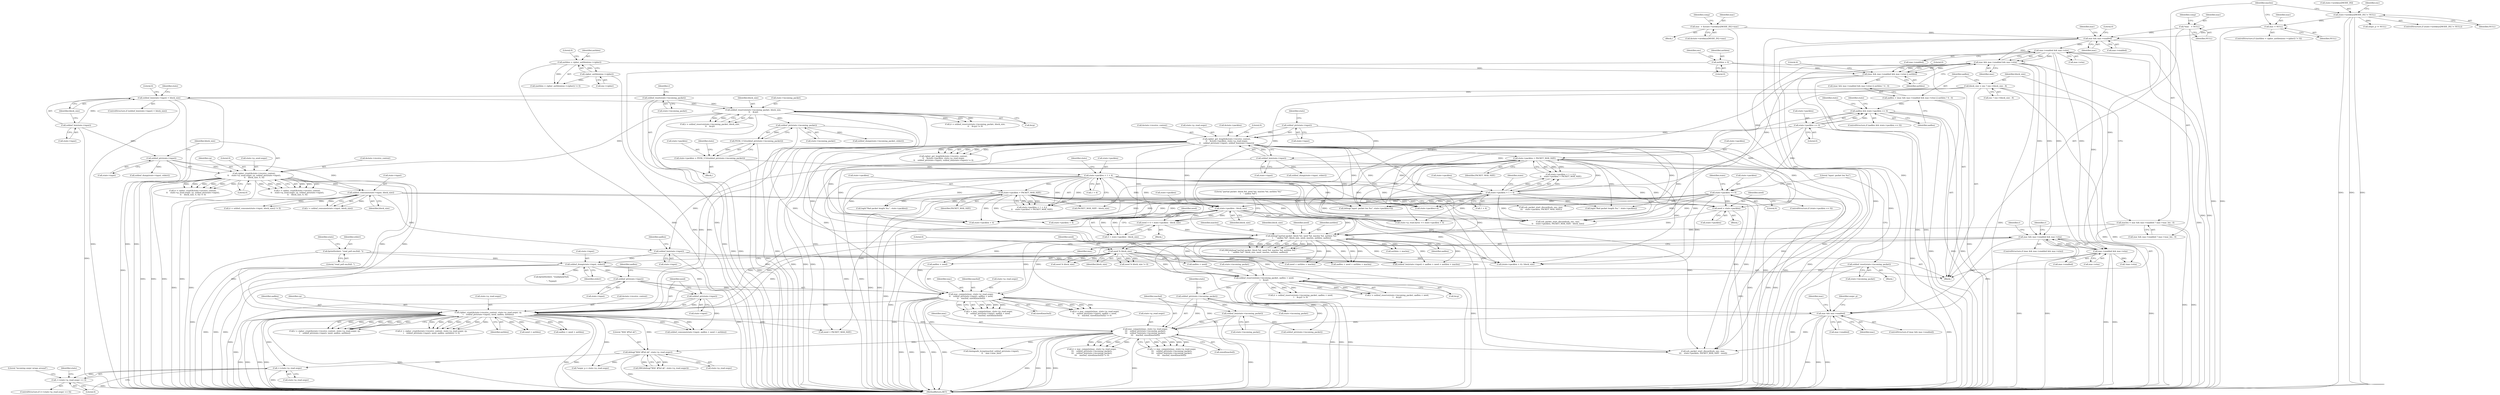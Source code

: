 digraph "0_mindrot_2fecfd486bdba9f51b3a789277bb0733ca36e1c0@API" {
"1000719" [label="(Call,++state->p_read.seqnr)"];
"1000581" [label="(Call,cipher_crypt(&state->receive_context, state->p_read.seqnr, cp,\n\t    sshbuf_ptr(state->input), need, aadlen, authlen))"];
"1000360" [label="(Call,cipher_crypt(&state->receive_context,\n\t\t    state->p_send.seqnr, cp, sshbuf_ptr(state->input),\n\t\t    block_size, 0, 0))"];
"1000371" [label="(Call,sshbuf_ptr(state->input))"];
"1000332" [label="(Call,sshbuf_len(state->input))"];
"1000347" [label="(Call,sshbuf_reserve(state->incoming_packet, block_size,\n\t\t    &cp))"];
"1000339" [label="(Call,sshbuf_reset(state->incoming_packet))"];
"1000331" [label="(Call,sshbuf_len(state->input) < block_size)"];
"1000221" [label="(Call,block_size = enc ? enc->block_size : 8)"];
"1000256" [label="(Call,cipher_get_length(&state->receive_context,\n\t\t    &state->packlen, state->p_read.seqnr,\n\t\t    sshbuf_ptr(state->input), sshbuf_len(state->input)))"];
"1000248" [label="(Call,state->packlen == 0)"];
"1000270" [label="(Call,sshbuf_ptr(state->input))"];
"1000274" [label="(Call,sshbuf_len(state->input))"];
"1000543" [label="(Call,mac_compute(mac, state->p_read.seqnr,\n\t\t    sshbuf_ptr(state->input), aadlen + need,\n\t\t    macbuf, sizeof(macbuf)))"];
"1000529" [label="(Call,mac && mac->enabled && mac->etm)"];
"1000233" [label="(Call,mac && mac->enabled && mac->etm)"];
"1000212" [label="(Call,mac && mac->enabled)"];
"1000177" [label="(Call,mac  = &state->newkeys[MODE_IN]->mac)"];
"1000140" [label="(Call,*mac   = NULL)"];
"1000206" [label="(Call,mac = NULL)"];
"1000159" [label="(Call,state->newkeys[MODE_IN] != NULL)"];
"1000235" [label="(Call,mac->enabled && mac->etm)"];
"1000531" [label="(Call,mac->enabled && mac->etm)"];
"1000550" [label="(Call,sshbuf_ptr(state->input))"];
"1000523" [label="(Call,sshbuf_dump(state->input, stderr))"];
"1000507" [label="(Call,sshbuf_len(state->input))"];
"1000438" [label="(Call,sshbuf_consume(state->input, block_size))"];
"1000520" [label="(Call,fprintf(stderr, \"read_poll enc/full: \"))"];
"1000473" [label="(Call,debug(\"partial packet: block %d, need %d, maclen %d, authlen %d,\"\n\t    \" aadlen %d\", block_size, need, maclen, authlen, aadlen))"];
"1000467" [label="(Call,state->packlen - block_size)"];
"1000290" [label="(Call,state->packlen > PACKET_MAX_SIZE)"];
"1000283" [label="(Call,state->packlen < 1 + 4)"];
"1000391" [label="(Call,state->packlen < 1 + 4)"];
"1000380" [label="(Call,state->packlen = PEEK_U32(sshbuf_ptr(state->incoming_packet)))"];
"1000384" [label="(Call,PEEK_U32(sshbuf_ptr(state->incoming_packet)))"];
"1000385" [label="(Call,sshbuf_ptr(state->incoming_packet))"];
"1000324" [label="(Call,state->packlen == 0)"];
"1000398" [label="(Call,state->packlen > PACKET_MAX_SIZE)"];
"1000456" [label="(Call,need = state->packlen)"];
"1000463" [label="(Call,need = 4 + state->packlen - block_size)"];
"1000209" [label="(Call,maclen = mac && mac->enabled ? mac->mac_len : 0)"];
"1000232" [label="(Call,(mac && mac->enabled && mac->etm) || authlen)"];
"1000199" [label="(Call,authlen = cipher_authlen(enc->cipher))"];
"1000201" [label="(Call,cipher_authlen(enc->cipher))"];
"1000131" [label="(Call,authlen = 0)"];
"1000246" [label="(Call,aadlen && state->packlen == 0)"];
"1000229" [label="(Call,aadlen = (mac && mac->enabled && mac->etm) || authlen ? 4 : 0)"];
"1000482" [label="(Call,need % block_size)"];
"1000592" [label="(Call,sshbuf_ptr(state->input))"];
"1000685" [label="(Call,debug(\"MAC #%d ok\", state->p_read.seqnr))"];
"1000632" [label="(Call,mac_compute(mac, state->p_read.seqnr,\n\t\t\t    sshbuf_ptr(state->incoming_packet),\n\t\t\t    sshbuf_len(state->incoming_packet),\n\t\t\t    macbuf, sizeof(macbuf)))"];
"1000617" [label="(Call,mac && mac->enabled)"];
"1000639" [label="(Call,sshbuf_ptr(state->incoming_packet))"];
"1000566" [label="(Call,sshbuf_reserve(state->incoming_packet, aadlen + need,\n\t    &cp))"];
"1000318" [label="(Call,sshbuf_reset(state->incoming_packet))"];
"1000643" [label="(Call,sshbuf_len(state->incoming_packet))"];
"1000718" [label="(Call,++state->p_read.seqnr == 0)"];
"1000668" [label="(Call,need > PACKET_MAX_SIZE)"];
"1000246" [label="(Call,aadlen && state->packlen == 0)"];
"1000624" [label="(Call,!mac->etm)"];
"1000465" [label="(Call,4 + state->packlen - block_size)"];
"1000249" [label="(Call,state->packlen)"];
"1000296" [label="(Call,sshbuf_dump(state->input, stderr))"];
"1000381" [label="(Call,state->packlen)"];
"1000334" [label="(Identifier,state)"];
"1000706" [label="(Call,seqnr_p != NULL)"];
"1000244" [label="(Literal,0)"];
"1000484" [label="(Identifier,block_size)"];
"1000142" [label="(Identifier,NULL)"];
"1000566" [label="(Call,sshbuf_reserve(state->incoming_packet, aadlen + need,\n\t    &cp))"];
"1000282" [label="(Call,state->packlen < 1 + 4 ||\n\t\t    state->packlen > PACKET_MAX_SIZE)"];
"1000468" [label="(Call,state->packlen)"];
"1000140" [label="(Call,*mac   = NULL)"];
"1000481" [label="(Call,need % block_size != 0)"];
"1000640" [label="(Call,state->incoming_packet)"];
"1000330" [label="(ControlStructure,if (sshbuf_len(state->input) < block_size))"];
"1000687" [label="(Call,state->p_read.seqnr)"];
"1000235" [label="(Call,mac->enabled && mac->etm)"];
"1000570" [label="(Call,aadlen + need)"];
"1000462" [label="(Block,)"];
"1000386" [label="(Call,state->incoming_packet)"];
"1000472" [label="(Call,DBG(debug(\"partial packet: block %d, need %d, maclen %d, authlen %d,\"\n\t    \" aadlen %d\", block_size, need, maclen, authlen, aadlen)))"];
"1000456" [label="(Call,need = state->packlen)"];
"1000447" [label="(Literal,\"input: packet len %u\")"];
"1000177" [label="(Call,mac  = &state->newkeys[MODE_IN]->mac)"];
"1000591" [label="(Identifier,cp)"];
"1000478" [label="(Identifier,authlen)"];
"1000759" [label="(Call,state->p_read.bytes += state->packlen + 4)"];
"1000541" [label="(Call,r = mac_compute(mac, state->p_read.seqnr,\n\t\t    sshbuf_ptr(state->input), aadlen + need,\n\t\t    macbuf, sizeof(macbuf)))"];
"1000257" [label="(Call,&state->receive_context)"];
"1000351" [label="(Identifier,block_size)"];
"1000239" [label="(Call,mac->etm)"];
"1000370" [label="(Identifier,cp)"];
"1000471" [label="(Identifier,block_size)"];
"1000331" [label="(Call,sshbuf_len(state->input) < block_size)"];
"1000439" [label="(Call,state->input)"];
"1000458" [label="(Call,state->packlen)"];
"1000513" [label="(Call,need + authlen + maclen)"];
"1000198" [label="(Call,(authlen = cipher_authlen(enc->cipher)) != 0)"];
"1000340" [label="(Call,state->incoming_packet)"];
"1000145" [label="(Identifier,comp)"];
"1000276" [label="(Identifier,state)"];
"1000720" [label="(Call,state->p_read.seqnr)"];
"1000644" [label="(Call,state->incoming_packet)"];
"1000567" [label="(Call,state->incoming_packet)"];
"1000345" [label="(Call,r = sshbuf_reserve(state->incoming_packet, block_size,\n\t\t    &cp))"];
"1000605" [label="(Call,sshbuf_consume(state->input, aadlen + need + authlen))"];
"1000212" [label="(Call,mac && mac->enabled)"];
"1000318" [label="(Call,sshbuf_reset(state->incoming_packet))"];
"1000586" [label="(Call,state->p_read.seqnr)"];
"1000236" [label="(Call,mac->enabled)"];
"1000719" [label="(Call,++state->p_read.seqnr)"];
"1000544" [label="(Identifier,mac)"];
"1000392" [label="(Call,state->packlen)"];
"1000114" [label="(Block,)"];
"1000393" [label="(Identifier,state)"];
"1000328" [label="(Literal,0)"];
"1000551" [label="(Call,state->input)"];
"1000543" [label="(Call,mac_compute(mac, state->p_read.seqnr,\n\t\t    sshbuf_ptr(state->input), aadlen + need,\n\t\t    macbuf, sizeof(macbuf)))"];
"1000166" [label="(Block,)"];
"1000684" [label="(Call,DBG(debug(\"MAC #%d ok\", state->p_read.seqnr)))"];
"1000455" [label="(Block,)"];
"1000477" [label="(Identifier,maclen)"];
"1000213" [label="(Identifier,mac)"];
"1000385" [label="(Call,sshbuf_ptr(state->incoming_packet))"];
"1000515" [label="(Call,authlen + maclen)"];
"1000502" [label="(Call,PACKET_MAX_SIZE - block_size)"];
"1000579" [label="(Call,r = cipher_crypt(&state->receive_context, state->p_read.seqnr, cp,\n\t    sshbuf_ptr(state->input), need, aadlen, authlen))"];
"1000210" [label="(Identifier,maclen)"];
"1000581" [label="(Call,cipher_crypt(&state->receive_context, state->p_read.seqnr, cp,\n\t    sshbuf_ptr(state->input), need, aadlen, authlen))"];
"1000400" [label="(Identifier,state)"];
"1000578" [label="(Call,(r = cipher_crypt(&state->receive_context, state->p_read.seqnr, cp,\n\t    sshbuf_ptr(state->input), need, aadlen, authlen)) != 0)"];
"1000391" [label="(Call,state->packlen < 1 + 4)"];
"1000344" [label="(Call,(r = sshbuf_reserve(state->incoming_packet, block_size,\n\t\t    &cp)) != 0)"];
"1000259" [label="(Identifier,state)"];
"1000141" [label="(Identifier,mac)"];
"1000555" [label="(Identifier,aadlen)"];
"1000626" [label="(Identifier,mac)"];
"1000242" [label="(Identifier,authlen)"];
"1000265" [label="(Call,state->p_read.seqnr)"];
"1000375" [label="(Identifier,block_size)"];
"1000261" [label="(Call,&state->packlen)"];
"1000325" [label="(Call,state->packlen)"];
"1000346" [label="(Identifier,r)"];
"1000284" [label="(Call,state->packlen)"];
"1000520" [label="(Call,fprintf(stderr, \"read_poll enc/full: \"))"];
"1000491" [label="(Call,need % block_size)"];
"1000674" [label="(Call,ssh_packet_start_discard(ssh, enc, mac,\n\t\t\t    state->packlen, PACKET_MAX_SIZE - need))"];
"1000558" [label="(Call,sizeof(macbuf))"];
"1000233" [label="(Call,mac && mac->enabled && mac->etm)"];
"1000232" [label="(Call,(mac && mac->enabled && mac->etm) || authlen)"];
"1000512" [label="(Identifier,aadlen)"];
"1000209" [label="(Call,maclen = mac && mac->enabled ? mac->mac_len : 0)"];
"1000275" [label="(Call,state->input)"];
"1000222" [label="(Identifier,block_size)"];
"1000415" [label="(Call,sshbuf_dump(state->incoming_packet, stderr))"];
"1000475" [label="(Identifier,block_size)"];
"1000685" [label="(Call,debug(\"MAC #%d ok\", state->p_read.seqnr))"];
"1000252" [label="(Literal,0)"];
"1000229" [label="(Call,aadlen = (mac && mac->enabled && mac->etm) || authlen ? 4 : 0)"];
"1000274" [label="(Call,sshbuf_len(state->input))"];
"1000442" [label="(Identifier,block_size)"];
"1000557" [label="(Identifier,macbuf)"];
"1000376" [label="(Literal,0)"];
"1000220" [label="(Literal,0)"];
"1000532" [label="(Call,mac->enabled)"];
"1000542" [label="(Identifier,r)"];
"1000473" [label="(Call,debug(\"partial packet: block %d, need %d, maclen %d, authlen %d,\"\n\t    \" aadlen %d\", block_size, need, maclen, authlen, aadlen))"];
"1000639" [label="(Call,sshbuf_ptr(state->incoming_packet))"];
"1000717" [label="(ControlStructure,if (++state->p_read.seqnr == 0))"];
"1000324" [label="(Call,state->packlen == 0)"];
"1000207" [label="(Identifier,mac)"];
"1000582" [label="(Call,&state->receive_context)"];
"1000341" [label="(Identifier,state)"];
"1000199" [label="(Call,authlen = cipher_authlen(enc->cipher))"];
"1000132" [label="(Identifier,authlen)"];
"1000158" [label="(ControlStructure,if (state->newkeys[MODE_IN] != NULL))"];
"1000463" [label="(Call,need = 4 + state->packlen - block_size)"];
"1000633" [label="(Identifier,mac)"];
"1000214" [label="(Call,mac->enabled)"];
"1000725" [label="(Literal,0)"];
"1000137" [label="(Identifier,enc)"];
"1000234" [label="(Identifier,mac)"];
"1000593" [label="(Call,state->input)"];
"1000474" [label="(Literal,\"partial packet: block %d, need %d, maclen %d, authlen %d,\"\n\t    \" aadlen %d\")"];
"1000255" [label="(Call,cipher_get_length(&state->receive_context,\n\t\t    &state->packlen, state->p_read.seqnr,\n\t\t    sshbuf_ptr(state->input), sshbuf_len(state->input)) != 0)"];
"1000256" [label="(Call,cipher_get_length(&state->receive_context,\n\t\t    &state->packlen, state->p_read.seqnr,\n\t\t    sshbuf_ptr(state->input), sshbuf_len(state->input)))"];
"1000352" [label="(Call,&cp)"];
"1000188" [label="(Identifier,comp)"];
"1000727" [label="(Literal,\"incoming seqnr wraps around\")"];
"1000507" [label="(Call,sshbuf_len(state->input))"];
"1000550" [label="(Call,sshbuf_ptr(state->input))"];
"1000426" [label="(Call,ssh_packet_start_discard(ssh, enc, mac,\n\t\t\t    state->packlen, PACKET_MAX_SIZE))"];
"1000365" [label="(Call,state->p_send.seqnr)"];
"1000483" [label="(Identifier,need)"];
"1000438" [label="(Call,sshbuf_consume(state->input, block_size))"];
"1000336" [label="(Identifier,block_size)"];
"1000654" [label="(Call,timingsafe_bcmp(macbuf, sshbuf_ptr(state->input),\n\t\t    mac->mac_len))"];
"1000563" [label="(Call,(r = sshbuf_reserve(state->incoming_packet, aadlen + need,\n\t    &cp)) != 0)"];
"1000283" [label="(Call,state->packlen < 1 + 4)"];
"1000565" [label="(Identifier,r)"];
"1000457" [label="(Identifier,need)"];
"1000554" [label="(Call,aadlen + need)"];
"1000323" [label="(ControlStructure,if (state->packlen == 0))"];
"1000205" [label="(Literal,0)"];
"1000545" [label="(Call,state->p_read.seqnr)"];
"1000634" [label="(Call,state->p_read.seqnr)"];
"1000253" [label="(Block,)"];
"1000395" [label="(Call,1 + 4)"];
"1000619" [label="(Call,mac->enabled)"];
"1000270" [label="(Call,sshbuf_ptr(state->input))"];
"1000598" [label="(Identifier,authlen)"];
"1000223" [label="(Call,enc ? enc->block_size : 8)"];
"1000464" [label="(Identifier,need)"];
"1000630" [label="(Call,r = mac_compute(mac, state->p_read.seqnr,\n\t\t\t    sshbuf_ptr(state->incoming_packet),\n\t\t\t    sshbuf_len(state->incoming_packet),\n\t\t\t    macbuf, sizeof(macbuf)))"];
"1000206" [label="(Call,mac = NULL)"];
"1000347" [label="(Call,sshbuf_reserve(state->incoming_packet, block_size,\n\t\t    &cp))"];
"1000357" [label="(Call,(r = cipher_crypt(&state->receive_context,\n\t\t    state->p_send.seqnr, cp, sshbuf_ptr(state->input),\n\t\t    block_size, 0, 0)) != 0)"];
"1000645" [label="(Identifier,state)"];
"1000165" [label="(Identifier,NULL)"];
"1000522" [label="(Literal,\"read_poll enc/full: \")"];
"1000511" [label="(Call,aadlen + need + authlen + maclen)"];
"1000495" [label="(Call,ssh_packet_start_discard(ssh, enc, mac,\n\t\t    state->packlen, PACKET_MAX_SIZE - block_size))"];
"1000530" [label="(Identifier,mac)"];
"1000202" [label="(Call,enc->cipher)"];
"1000211" [label="(Call,mac && mac->enabled ? mac->mac_len : 0)"];
"1000197" [label="(ControlStructure,if ((authlen = cipher_authlen(enc->cipher)) != 0))"];
"1000407" [label="(Call,sshbuf_dump(state->input, stderr))"];
"1000339" [label="(Call,sshbuf_reset(state->incoming_packet))"];
"1000371" [label="(Call,sshbuf_ptr(state->input))"];
"1000287" [label="(Call,1 + 4)"];
"1000648" [label="(Call,sizeof(macbuf))"];
"1000718" [label="(Call,++state->p_read.seqnr == 0)"];
"1000564" [label="(Call,r = sshbuf_reserve(state->incoming_packet, aadlen + need,\n\t    &cp))"];
"1000326" [label="(Identifier,state)"];
"1000479" [label="(Identifier,aadlen)"];
"1000333" [label="(Call,state->input)"];
"1000329" [label="(Block,)"];
"1000617" [label="(Call,mac && mac->enabled)"];
"1000231" [label="(Call,(mac && mac->enabled && mac->etm) || authlen ? 4 : 0)"];
"1000248" [label="(Call,state->packlen == 0)"];
"1000360" [label="(Call,cipher_crypt(&state->receive_context,\n\t\t    state->p_send.seqnr, cp, sshbuf_ptr(state->input),\n\t\t    block_size, 0, 0))"];
"1000390" [label="(Call,state->packlen < 1 + 4 ||\n\t\t    state->packlen > PACKET_MAX_SIZE)"];
"1000611" [label="(Call,need + authlen)"];
"1000380" [label="(Call,state->packlen = PEEK_U32(sshbuf_ptr(state->incoming_packet)))"];
"1000506" [label="(Call,sshbuf_len(state->input) < aadlen + need + authlen + maclen)"];
"1000338" [label="(Literal,0)"];
"1000243" [label="(Literal,4)"];
"1000476" [label="(Identifier,need)"];
"1000361" [label="(Call,&state->receive_context)"];
"1000291" [label="(Call,state->packlen)"];
"1000529" [label="(Call,mac && mac->enabled && mac->etm)"];
"1000399" [label="(Call,state->packlen)"];
"1000372" [label="(Call,state->input)"];
"1000446" [label="(Call,debug(\"input: packet len %u\", state->packlen+4))"];
"1000531" [label="(Call,mac->enabled && mac->etm)"];
"1000384" [label="(Call,PEEK_U32(sshbuf_ptr(state->incoming_packet)))"];
"1000609" [label="(Call,aadlen + need + authlen)"];
"1000294" [label="(Identifier,PACKET_MAX_SIZE)"];
"1000618" [label="(Identifier,mac)"];
"1000200" [label="(Identifier,authlen)"];
"1000348" [label="(Call,state->incoming_packet)"];
"1000168" [label="(Identifier,enc)"];
"1000528" [label="(ControlStructure,if (mac && mac->enabled && mac->etm))"];
"1000436" [label="(Call,r = sshbuf_consume(state->input, block_size))"];
"1000752" [label="(Call,(state->packlen + 4) / block_size)"];
"1000319" [label="(Call,state->incoming_packet)"];
"1000332" [label="(Call,sshbuf_len(state->input))"];
"1000301" [label="(Call,logit(\"Bad packet length %u.\", state->packlen))"];
"1000508" [label="(Call,state->input)"];
"1000527" [label="(Identifier,stderr)"];
"1000467" [label="(Call,state->packlen - block_size)"];
"1000596" [label="(Identifier,need)"];
"1000958" [label="(Call,fprintf(stderr, \"read/plain[%d]:\r\n\", *typep))"];
"1000160" [label="(Call,state->newkeys[MODE_IN])"];
"1000525" [label="(Identifier,state)"];
"1000647" [label="(Identifier,macbuf)"];
"1000733" [label="(Identifier,state)"];
"1000632" [label="(Call,mac_compute(mac, state->p_read.seqnr,\n\t\t\t    sshbuf_ptr(state->incoming_packet),\n\t\t\t    sshbuf_len(state->incoming_packet),\n\t\t\t    macbuf, sizeof(macbuf)))"];
"1000377" [label="(Literal,0)"];
"1000131" [label="(Call,authlen = 0)"];
"1000290" [label="(Call,state->packlen > PACKET_MAX_SIZE)"];
"1000133" [label="(Literal,0)"];
"1000597" [label="(Identifier,aadlen)"];
"1000221" [label="(Call,block_size = enc ? enc->block_size : 8)"];
"1000230" [label="(Identifier,aadlen)"];
"1000485" [label="(Literal,0)"];
"1000629" [label="(Call,(r = mac_compute(mac, state->p_read.seqnr,\n\t\t\t    sshbuf_ptr(state->incoming_packet),\n\t\t\t    sshbuf_len(state->incoming_packet),\n\t\t\t    macbuf, sizeof(macbuf))) != 0)"];
"1000573" [label="(Call,&cp)"];
"1000523" [label="(Call,sshbuf_dump(state->input, stderr))"];
"1000448" [label="(Call,state->packlen+4)"];
"1000271" [label="(Call,state->input)"];
"1000292" [label="(Identifier,state)"];
"1000398" [label="(Call,state->packlen > PACKET_MAX_SIZE)"];
"1000643" [label="(Call,sshbuf_len(state->incoming_packet))"];
"1000178" [label="(Identifier,mac)"];
"1000753" [label="(Call,state->packlen + 4)"];
"1000540" [label="(Call,(r = mac_compute(mac, state->p_read.seqnr,\n\t\t    sshbuf_ptr(state->input), aadlen + need,\n\t\t    macbuf, sizeof(macbuf))) != 0)"];
"1000201" [label="(Call,cipher_authlen(enc->cipher))"];
"1000976" [label="(MethodReturn,RET)"];
"1000524" [label="(Call,state->input)"];
"1000420" [label="(Call,logit(\"Bad packet length %u.\", state->packlen))"];
"1000247" [label="(Identifier,aadlen)"];
"1000521" [label="(Identifier,stderr)"];
"1000535" [label="(Call,mac->etm)"];
"1000482" [label="(Call,need % block_size)"];
"1000773" [label="(Call,sshbuf_ptr(state->incoming_packet))"];
"1000592" [label="(Call,sshbuf_ptr(state->input))"];
"1000278" [label="(Literal,0)"];
"1000159" [label="(Call,state->newkeys[MODE_IN] != NULL)"];
"1000616" [label="(ControlStructure,if (mac && mac->enabled))"];
"1000245" [label="(ControlStructure,if (aadlen && state->packlen == 0))"];
"1000686" [label="(Literal,\"MAC #%d ok\")"];
"1000208" [label="(Identifier,NULL)"];
"1000218" [label="(Identifier,mac)"];
"1000709" [label="(Call,*seqnr_p = state->p_read.seqnr)"];
"1000435" [label="(Call,(r = sshbuf_consume(state->input, block_size)) != 0)"];
"1000402" [label="(Identifier,PACKET_MAX_SIZE)"];
"1000707" [label="(Identifier,seqnr_p)"];
"1000179" [label="(Call,&state->newkeys[MODE_IN]->mac)"];
"1000765" [label="(Call,state->packlen + 4)"];
"1000358" [label="(Call,r = cipher_crypt(&state->receive_context,\n\t\t    state->p_send.seqnr, cp, sshbuf_ptr(state->input),\n\t\t    block_size, 0, 0))"];
"1000719" -> "1000718"  [label="AST: "];
"1000719" -> "1000720"  [label="CFG: "];
"1000720" -> "1000719"  [label="AST: "];
"1000725" -> "1000719"  [label="CFG: "];
"1000719" -> "1000976"  [label="DDG: "];
"1000719" -> "1000718"  [label="DDG: "];
"1000581" -> "1000719"  [label="DDG: "];
"1000685" -> "1000719"  [label="DDG: "];
"1000581" -> "1000579"  [label="AST: "];
"1000581" -> "1000598"  [label="CFG: "];
"1000582" -> "1000581"  [label="AST: "];
"1000586" -> "1000581"  [label="AST: "];
"1000591" -> "1000581"  [label="AST: "];
"1000592" -> "1000581"  [label="AST: "];
"1000596" -> "1000581"  [label="AST: "];
"1000597" -> "1000581"  [label="AST: "];
"1000598" -> "1000581"  [label="AST: "];
"1000579" -> "1000581"  [label="CFG: "];
"1000581" -> "1000976"  [label="DDG: "];
"1000581" -> "1000976"  [label="DDG: "];
"1000581" -> "1000976"  [label="DDG: "];
"1000581" -> "1000976"  [label="DDG: "];
"1000581" -> "1000976"  [label="DDG: "];
"1000581" -> "1000976"  [label="DDG: "];
"1000581" -> "1000976"  [label="DDG: "];
"1000581" -> "1000578"  [label="DDG: "];
"1000581" -> "1000578"  [label="DDG: "];
"1000581" -> "1000578"  [label="DDG: "];
"1000581" -> "1000578"  [label="DDG: "];
"1000581" -> "1000578"  [label="DDG: "];
"1000581" -> "1000578"  [label="DDG: "];
"1000581" -> "1000578"  [label="DDG: "];
"1000581" -> "1000579"  [label="DDG: "];
"1000581" -> "1000579"  [label="DDG: "];
"1000581" -> "1000579"  [label="DDG: "];
"1000581" -> "1000579"  [label="DDG: "];
"1000581" -> "1000579"  [label="DDG: "];
"1000581" -> "1000579"  [label="DDG: "];
"1000581" -> "1000579"  [label="DDG: "];
"1000360" -> "1000581"  [label="DDG: "];
"1000360" -> "1000581"  [label="DDG: "];
"1000256" -> "1000581"  [label="DDG: "];
"1000256" -> "1000581"  [label="DDG: "];
"1000543" -> "1000581"  [label="DDG: "];
"1000592" -> "1000581"  [label="DDG: "];
"1000482" -> "1000581"  [label="DDG: "];
"1000473" -> "1000581"  [label="DDG: "];
"1000473" -> "1000581"  [label="DDG: "];
"1000581" -> "1000605"  [label="DDG: "];
"1000581" -> "1000605"  [label="DDG: "];
"1000581" -> "1000605"  [label="DDG: "];
"1000581" -> "1000609"  [label="DDG: "];
"1000581" -> "1000609"  [label="DDG: "];
"1000581" -> "1000609"  [label="DDG: "];
"1000581" -> "1000611"  [label="DDG: "];
"1000581" -> "1000611"  [label="DDG: "];
"1000581" -> "1000632"  [label="DDG: "];
"1000581" -> "1000668"  [label="DDG: "];
"1000581" -> "1000685"  [label="DDG: "];
"1000581" -> "1000709"  [label="DDG: "];
"1000360" -> "1000358"  [label="AST: "];
"1000360" -> "1000377"  [label="CFG: "];
"1000361" -> "1000360"  [label="AST: "];
"1000365" -> "1000360"  [label="AST: "];
"1000370" -> "1000360"  [label="AST: "];
"1000371" -> "1000360"  [label="AST: "];
"1000375" -> "1000360"  [label="AST: "];
"1000376" -> "1000360"  [label="AST: "];
"1000377" -> "1000360"  [label="AST: "];
"1000358" -> "1000360"  [label="CFG: "];
"1000360" -> "1000976"  [label="DDG: "];
"1000360" -> "1000976"  [label="DDG: "];
"1000360" -> "1000976"  [label="DDG: "];
"1000360" -> "1000976"  [label="DDG: "];
"1000360" -> "1000976"  [label="DDG: "];
"1000360" -> "1000357"  [label="DDG: "];
"1000360" -> "1000357"  [label="DDG: "];
"1000360" -> "1000357"  [label="DDG: "];
"1000360" -> "1000357"  [label="DDG: "];
"1000360" -> "1000357"  [label="DDG: "];
"1000360" -> "1000357"  [label="DDG: "];
"1000360" -> "1000358"  [label="DDG: "];
"1000360" -> "1000358"  [label="DDG: "];
"1000360" -> "1000358"  [label="DDG: "];
"1000360" -> "1000358"  [label="DDG: "];
"1000360" -> "1000358"  [label="DDG: "];
"1000360" -> "1000358"  [label="DDG: "];
"1000371" -> "1000360"  [label="DDG: "];
"1000347" -> "1000360"  [label="DDG: "];
"1000360" -> "1000438"  [label="DDG: "];
"1000371" -> "1000372"  [label="CFG: "];
"1000372" -> "1000371"  [label="AST: "];
"1000375" -> "1000371"  [label="CFG: "];
"1000371" -> "1000976"  [label="DDG: "];
"1000332" -> "1000371"  [label="DDG: "];
"1000371" -> "1000407"  [label="DDG: "];
"1000371" -> "1000438"  [label="DDG: "];
"1000332" -> "1000331"  [label="AST: "];
"1000332" -> "1000333"  [label="CFG: "];
"1000333" -> "1000332"  [label="AST: "];
"1000336" -> "1000332"  [label="CFG: "];
"1000332" -> "1000976"  [label="DDG: "];
"1000332" -> "1000331"  [label="DDG: "];
"1000347" -> "1000345"  [label="AST: "];
"1000347" -> "1000352"  [label="CFG: "];
"1000348" -> "1000347"  [label="AST: "];
"1000351" -> "1000347"  [label="AST: "];
"1000352" -> "1000347"  [label="AST: "];
"1000345" -> "1000347"  [label="CFG: "];
"1000347" -> "1000976"  [label="DDG: "];
"1000347" -> "1000976"  [label="DDG: "];
"1000347" -> "1000976"  [label="DDG: "];
"1000347" -> "1000344"  [label="DDG: "];
"1000347" -> "1000344"  [label="DDG: "];
"1000347" -> "1000344"  [label="DDG: "];
"1000347" -> "1000345"  [label="DDG: "];
"1000347" -> "1000345"  [label="DDG: "];
"1000347" -> "1000345"  [label="DDG: "];
"1000339" -> "1000347"  [label="DDG: "];
"1000331" -> "1000347"  [label="DDG: "];
"1000347" -> "1000385"  [label="DDG: "];
"1000347" -> "1000566"  [label="DDG: "];
"1000339" -> "1000329"  [label="AST: "];
"1000339" -> "1000340"  [label="CFG: "];
"1000340" -> "1000339"  [label="AST: "];
"1000346" -> "1000339"  [label="CFG: "];
"1000339" -> "1000976"  [label="DDG: "];
"1000331" -> "1000330"  [label="AST: "];
"1000331" -> "1000336"  [label="CFG: "];
"1000336" -> "1000331"  [label="AST: "];
"1000338" -> "1000331"  [label="CFG: "];
"1000341" -> "1000331"  [label="CFG: "];
"1000331" -> "1000976"  [label="DDG: "];
"1000331" -> "1000976"  [label="DDG: "];
"1000331" -> "1000976"  [label="DDG: "];
"1000221" -> "1000331"  [label="DDG: "];
"1000221" -> "1000114"  [label="AST: "];
"1000221" -> "1000223"  [label="CFG: "];
"1000222" -> "1000221"  [label="AST: "];
"1000223" -> "1000221"  [label="AST: "];
"1000230" -> "1000221"  [label="CFG: "];
"1000221" -> "1000976"  [label="DDG: "];
"1000221" -> "1000976"  [label="DDG: "];
"1000221" -> "1000467"  [label="DDG: "];
"1000221" -> "1000473"  [label="DDG: "];
"1000256" -> "1000255"  [label="AST: "];
"1000256" -> "1000274"  [label="CFG: "];
"1000257" -> "1000256"  [label="AST: "];
"1000261" -> "1000256"  [label="AST: "];
"1000265" -> "1000256"  [label="AST: "];
"1000270" -> "1000256"  [label="AST: "];
"1000274" -> "1000256"  [label="AST: "];
"1000278" -> "1000256"  [label="CFG: "];
"1000256" -> "1000976"  [label="DDG: "];
"1000256" -> "1000976"  [label="DDG: "];
"1000256" -> "1000976"  [label="DDG: "];
"1000256" -> "1000976"  [label="DDG: "];
"1000256" -> "1000976"  [label="DDG: "];
"1000256" -> "1000255"  [label="DDG: "];
"1000256" -> "1000255"  [label="DDG: "];
"1000256" -> "1000255"  [label="DDG: "];
"1000256" -> "1000255"  [label="DDG: "];
"1000256" -> "1000255"  [label="DDG: "];
"1000248" -> "1000256"  [label="DDG: "];
"1000270" -> "1000256"  [label="DDG: "];
"1000274" -> "1000256"  [label="DDG: "];
"1000256" -> "1000283"  [label="DDG: "];
"1000256" -> "1000290"  [label="DDG: "];
"1000256" -> "1000301"  [label="DDG: "];
"1000256" -> "1000446"  [label="DDG: "];
"1000256" -> "1000448"  [label="DDG: "];
"1000256" -> "1000456"  [label="DDG: "];
"1000256" -> "1000467"  [label="DDG: "];
"1000256" -> "1000495"  [label="DDG: "];
"1000256" -> "1000543"  [label="DDG: "];
"1000256" -> "1000674"  [label="DDG: "];
"1000256" -> "1000752"  [label="DDG: "];
"1000256" -> "1000753"  [label="DDG: "];
"1000256" -> "1000759"  [label="DDG: "];
"1000256" -> "1000765"  [label="DDG: "];
"1000248" -> "1000246"  [label="AST: "];
"1000248" -> "1000252"  [label="CFG: "];
"1000249" -> "1000248"  [label="AST: "];
"1000252" -> "1000248"  [label="AST: "];
"1000246" -> "1000248"  [label="CFG: "];
"1000248" -> "1000976"  [label="DDG: "];
"1000248" -> "1000246"  [label="DDG: "];
"1000248" -> "1000246"  [label="DDG: "];
"1000248" -> "1000283"  [label="DDG: "];
"1000248" -> "1000324"  [label="DDG: "];
"1000270" -> "1000271"  [label="CFG: "];
"1000271" -> "1000270"  [label="AST: "];
"1000276" -> "1000270"  [label="CFG: "];
"1000270" -> "1000274"  [label="DDG: "];
"1000274" -> "1000275"  [label="CFG: "];
"1000275" -> "1000274"  [label="AST: "];
"1000274" -> "1000976"  [label="DDG: "];
"1000274" -> "1000296"  [label="DDG: "];
"1000274" -> "1000507"  [label="DDG: "];
"1000543" -> "1000541"  [label="AST: "];
"1000543" -> "1000558"  [label="CFG: "];
"1000544" -> "1000543"  [label="AST: "];
"1000545" -> "1000543"  [label="AST: "];
"1000550" -> "1000543"  [label="AST: "];
"1000554" -> "1000543"  [label="AST: "];
"1000557" -> "1000543"  [label="AST: "];
"1000558" -> "1000543"  [label="AST: "];
"1000541" -> "1000543"  [label="CFG: "];
"1000543" -> "1000976"  [label="DDG: "];
"1000543" -> "1000976"  [label="DDG: "];
"1000543" -> "1000976"  [label="DDG: "];
"1000543" -> "1000976"  [label="DDG: "];
"1000543" -> "1000976"  [label="DDG: "];
"1000543" -> "1000540"  [label="DDG: "];
"1000543" -> "1000540"  [label="DDG: "];
"1000543" -> "1000540"  [label="DDG: "];
"1000543" -> "1000540"  [label="DDG: "];
"1000543" -> "1000540"  [label="DDG: "];
"1000543" -> "1000541"  [label="DDG: "];
"1000543" -> "1000541"  [label="DDG: "];
"1000543" -> "1000541"  [label="DDG: "];
"1000543" -> "1000541"  [label="DDG: "];
"1000543" -> "1000541"  [label="DDG: "];
"1000529" -> "1000543"  [label="DDG: "];
"1000550" -> "1000543"  [label="DDG: "];
"1000473" -> "1000543"  [label="DDG: "];
"1000482" -> "1000543"  [label="DDG: "];
"1000543" -> "1000617"  [label="DDG: "];
"1000543" -> "1000654"  [label="DDG: "];
"1000529" -> "1000528"  [label="AST: "];
"1000529" -> "1000530"  [label="CFG: "];
"1000529" -> "1000531"  [label="CFG: "];
"1000530" -> "1000529"  [label="AST: "];
"1000531" -> "1000529"  [label="AST: "];
"1000542" -> "1000529"  [label="CFG: "];
"1000565" -> "1000529"  [label="CFG: "];
"1000529" -> "1000976"  [label="DDG: "];
"1000529" -> "1000976"  [label="DDG: "];
"1000529" -> "1000976"  [label="DDG: "];
"1000233" -> "1000529"  [label="DDG: "];
"1000233" -> "1000529"  [label="DDG: "];
"1000531" -> "1000529"  [label="DDG: "];
"1000531" -> "1000529"  [label="DDG: "];
"1000529" -> "1000617"  [label="DDG: "];
"1000233" -> "1000232"  [label="AST: "];
"1000233" -> "1000234"  [label="CFG: "];
"1000233" -> "1000235"  [label="CFG: "];
"1000234" -> "1000233"  [label="AST: "];
"1000235" -> "1000233"  [label="AST: "];
"1000242" -> "1000233"  [label="CFG: "];
"1000232" -> "1000233"  [label="CFG: "];
"1000233" -> "1000976"  [label="DDG: "];
"1000233" -> "1000976"  [label="DDG: "];
"1000233" -> "1000232"  [label="DDG: "];
"1000233" -> "1000232"  [label="DDG: "];
"1000212" -> "1000233"  [label="DDG: "];
"1000235" -> "1000233"  [label="DDG: "];
"1000235" -> "1000233"  [label="DDG: "];
"1000233" -> "1000426"  [label="DDG: "];
"1000233" -> "1000495"  [label="DDG: "];
"1000212" -> "1000211"  [label="AST: "];
"1000212" -> "1000213"  [label="CFG: "];
"1000212" -> "1000214"  [label="CFG: "];
"1000213" -> "1000212"  [label="AST: "];
"1000214" -> "1000212"  [label="AST: "];
"1000218" -> "1000212"  [label="CFG: "];
"1000220" -> "1000212"  [label="CFG: "];
"1000212" -> "1000976"  [label="DDG: "];
"1000177" -> "1000212"  [label="DDG: "];
"1000140" -> "1000212"  [label="DDG: "];
"1000206" -> "1000212"  [label="DDG: "];
"1000212" -> "1000235"  [label="DDG: "];
"1000212" -> "1000531"  [label="DDG: "];
"1000212" -> "1000617"  [label="DDG: "];
"1000177" -> "1000166"  [label="AST: "];
"1000177" -> "1000179"  [label="CFG: "];
"1000178" -> "1000177"  [label="AST: "];
"1000179" -> "1000177"  [label="AST: "];
"1000188" -> "1000177"  [label="CFG: "];
"1000177" -> "1000976"  [label="DDG: "];
"1000140" -> "1000114"  [label="AST: "];
"1000140" -> "1000142"  [label="CFG: "];
"1000141" -> "1000140"  [label="AST: "];
"1000142" -> "1000140"  [label="AST: "];
"1000145" -> "1000140"  [label="CFG: "];
"1000140" -> "1000976"  [label="DDG: "];
"1000206" -> "1000197"  [label="AST: "];
"1000206" -> "1000208"  [label="CFG: "];
"1000207" -> "1000206"  [label="AST: "];
"1000208" -> "1000206"  [label="AST: "];
"1000210" -> "1000206"  [label="CFG: "];
"1000206" -> "1000976"  [label="DDG: "];
"1000159" -> "1000206"  [label="DDG: "];
"1000159" -> "1000158"  [label="AST: "];
"1000159" -> "1000165"  [label="CFG: "];
"1000160" -> "1000159"  [label="AST: "];
"1000165" -> "1000159"  [label="AST: "];
"1000168" -> "1000159"  [label="CFG: "];
"1000210" -> "1000159"  [label="CFG: "];
"1000159" -> "1000976"  [label="DDG: "];
"1000159" -> "1000976"  [label="DDG: "];
"1000159" -> "1000976"  [label="DDG: "];
"1000159" -> "1000706"  [label="DDG: "];
"1000235" -> "1000236"  [label="CFG: "];
"1000235" -> "1000239"  [label="CFG: "];
"1000236" -> "1000235"  [label="AST: "];
"1000239" -> "1000235"  [label="AST: "];
"1000235" -> "1000976"  [label="DDG: "];
"1000235" -> "1000976"  [label="DDG: "];
"1000235" -> "1000531"  [label="DDG: "];
"1000235" -> "1000531"  [label="DDG: "];
"1000235" -> "1000617"  [label="DDG: "];
"1000235" -> "1000624"  [label="DDG: "];
"1000531" -> "1000532"  [label="CFG: "];
"1000531" -> "1000535"  [label="CFG: "];
"1000532" -> "1000531"  [label="AST: "];
"1000535" -> "1000531"  [label="AST: "];
"1000531" -> "1000976"  [label="DDG: "];
"1000531" -> "1000976"  [label="DDG: "];
"1000531" -> "1000617"  [label="DDG: "];
"1000531" -> "1000624"  [label="DDG: "];
"1000550" -> "1000551"  [label="CFG: "];
"1000551" -> "1000550"  [label="AST: "];
"1000555" -> "1000550"  [label="CFG: "];
"1000550" -> "1000976"  [label="DDG: "];
"1000523" -> "1000550"  [label="DDG: "];
"1000550" -> "1000592"  [label="DDG: "];
"1000523" -> "1000114"  [label="AST: "];
"1000523" -> "1000527"  [label="CFG: "];
"1000524" -> "1000523"  [label="AST: "];
"1000527" -> "1000523"  [label="AST: "];
"1000530" -> "1000523"  [label="CFG: "];
"1000523" -> "1000976"  [label="DDG: "];
"1000523" -> "1000976"  [label="DDG: "];
"1000523" -> "1000976"  [label="DDG: "];
"1000507" -> "1000523"  [label="DDG: "];
"1000520" -> "1000523"  [label="DDG: "];
"1000523" -> "1000592"  [label="DDG: "];
"1000523" -> "1000958"  [label="DDG: "];
"1000507" -> "1000506"  [label="AST: "];
"1000507" -> "1000508"  [label="CFG: "];
"1000508" -> "1000507"  [label="AST: "];
"1000512" -> "1000507"  [label="CFG: "];
"1000507" -> "1000976"  [label="DDG: "];
"1000507" -> "1000506"  [label="DDG: "];
"1000438" -> "1000507"  [label="DDG: "];
"1000438" -> "1000436"  [label="AST: "];
"1000438" -> "1000442"  [label="CFG: "];
"1000439" -> "1000438"  [label="AST: "];
"1000442" -> "1000438"  [label="AST: "];
"1000436" -> "1000438"  [label="CFG: "];
"1000438" -> "1000976"  [label="DDG: "];
"1000438" -> "1000976"  [label="DDG: "];
"1000438" -> "1000435"  [label="DDG: "];
"1000438" -> "1000435"  [label="DDG: "];
"1000438" -> "1000436"  [label="DDG: "];
"1000438" -> "1000436"  [label="DDG: "];
"1000438" -> "1000467"  [label="DDG: "];
"1000438" -> "1000473"  [label="DDG: "];
"1000520" -> "1000114"  [label="AST: "];
"1000520" -> "1000522"  [label="CFG: "];
"1000521" -> "1000520"  [label="AST: "];
"1000522" -> "1000520"  [label="AST: "];
"1000525" -> "1000520"  [label="CFG: "];
"1000520" -> "1000976"  [label="DDG: "];
"1000473" -> "1000472"  [label="AST: "];
"1000473" -> "1000479"  [label="CFG: "];
"1000474" -> "1000473"  [label="AST: "];
"1000475" -> "1000473"  [label="AST: "];
"1000476" -> "1000473"  [label="AST: "];
"1000477" -> "1000473"  [label="AST: "];
"1000478" -> "1000473"  [label="AST: "];
"1000479" -> "1000473"  [label="AST: "];
"1000472" -> "1000473"  [label="CFG: "];
"1000473" -> "1000976"  [label="DDG: "];
"1000473" -> "1000976"  [label="DDG: "];
"1000473" -> "1000976"  [label="DDG: "];
"1000473" -> "1000472"  [label="DDG: "];
"1000473" -> "1000472"  [label="DDG: "];
"1000473" -> "1000472"  [label="DDG: "];
"1000473" -> "1000472"  [label="DDG: "];
"1000473" -> "1000472"  [label="DDG: "];
"1000473" -> "1000472"  [label="DDG: "];
"1000467" -> "1000473"  [label="DDG: "];
"1000456" -> "1000473"  [label="DDG: "];
"1000463" -> "1000473"  [label="DDG: "];
"1000209" -> "1000473"  [label="DDG: "];
"1000232" -> "1000473"  [label="DDG: "];
"1000246" -> "1000473"  [label="DDG: "];
"1000473" -> "1000482"  [label="DDG: "];
"1000473" -> "1000482"  [label="DDG: "];
"1000473" -> "1000506"  [label="DDG: "];
"1000473" -> "1000506"  [label="DDG: "];
"1000473" -> "1000506"  [label="DDG: "];
"1000473" -> "1000511"  [label="DDG: "];
"1000473" -> "1000511"  [label="DDG: "];
"1000473" -> "1000511"  [label="DDG: "];
"1000473" -> "1000513"  [label="DDG: "];
"1000473" -> "1000513"  [label="DDG: "];
"1000473" -> "1000515"  [label="DDG: "];
"1000473" -> "1000515"  [label="DDG: "];
"1000473" -> "1000554"  [label="DDG: "];
"1000473" -> "1000566"  [label="DDG: "];
"1000473" -> "1000570"  [label="DDG: "];
"1000467" -> "1000465"  [label="AST: "];
"1000467" -> "1000471"  [label="CFG: "];
"1000468" -> "1000467"  [label="AST: "];
"1000471" -> "1000467"  [label="AST: "];
"1000465" -> "1000467"  [label="CFG: "];
"1000467" -> "1000976"  [label="DDG: "];
"1000467" -> "1000463"  [label="DDG: "];
"1000467" -> "1000463"  [label="DDG: "];
"1000467" -> "1000465"  [label="DDG: "];
"1000467" -> "1000465"  [label="DDG: "];
"1000290" -> "1000467"  [label="DDG: "];
"1000283" -> "1000467"  [label="DDG: "];
"1000391" -> "1000467"  [label="DDG: "];
"1000324" -> "1000467"  [label="DDG: "];
"1000398" -> "1000467"  [label="DDG: "];
"1000467" -> "1000495"  [label="DDG: "];
"1000467" -> "1000674"  [label="DDG: "];
"1000467" -> "1000752"  [label="DDG: "];
"1000467" -> "1000753"  [label="DDG: "];
"1000467" -> "1000759"  [label="DDG: "];
"1000467" -> "1000765"  [label="DDG: "];
"1000290" -> "1000282"  [label="AST: "];
"1000290" -> "1000294"  [label="CFG: "];
"1000291" -> "1000290"  [label="AST: "];
"1000294" -> "1000290"  [label="AST: "];
"1000282" -> "1000290"  [label="CFG: "];
"1000290" -> "1000976"  [label="DDG: "];
"1000290" -> "1000282"  [label="DDG: "];
"1000290" -> "1000282"  [label="DDG: "];
"1000283" -> "1000290"  [label="DDG: "];
"1000290" -> "1000301"  [label="DDG: "];
"1000290" -> "1000446"  [label="DDG: "];
"1000290" -> "1000448"  [label="DDG: "];
"1000290" -> "1000456"  [label="DDG: "];
"1000290" -> "1000495"  [label="DDG: "];
"1000290" -> "1000502"  [label="DDG: "];
"1000290" -> "1000668"  [label="DDG: "];
"1000290" -> "1000674"  [label="DDG: "];
"1000290" -> "1000752"  [label="DDG: "];
"1000290" -> "1000753"  [label="DDG: "];
"1000290" -> "1000759"  [label="DDG: "];
"1000290" -> "1000765"  [label="DDG: "];
"1000283" -> "1000282"  [label="AST: "];
"1000283" -> "1000287"  [label="CFG: "];
"1000284" -> "1000283"  [label="AST: "];
"1000287" -> "1000283"  [label="AST: "];
"1000292" -> "1000283"  [label="CFG: "];
"1000282" -> "1000283"  [label="CFG: "];
"1000283" -> "1000976"  [label="DDG: "];
"1000283" -> "1000282"  [label="DDG: "];
"1000283" -> "1000282"  [label="DDG: "];
"1000283" -> "1000301"  [label="DDG: "];
"1000283" -> "1000446"  [label="DDG: "];
"1000283" -> "1000448"  [label="DDG: "];
"1000283" -> "1000456"  [label="DDG: "];
"1000283" -> "1000495"  [label="DDG: "];
"1000283" -> "1000674"  [label="DDG: "];
"1000283" -> "1000752"  [label="DDG: "];
"1000283" -> "1000753"  [label="DDG: "];
"1000283" -> "1000759"  [label="DDG: "];
"1000283" -> "1000765"  [label="DDG: "];
"1000391" -> "1000390"  [label="AST: "];
"1000391" -> "1000395"  [label="CFG: "];
"1000392" -> "1000391"  [label="AST: "];
"1000395" -> "1000391"  [label="AST: "];
"1000400" -> "1000391"  [label="CFG: "];
"1000390" -> "1000391"  [label="CFG: "];
"1000391" -> "1000976"  [label="DDG: "];
"1000391" -> "1000976"  [label="DDG: "];
"1000391" -> "1000390"  [label="DDG: "];
"1000391" -> "1000390"  [label="DDG: "];
"1000380" -> "1000391"  [label="DDG: "];
"1000391" -> "1000398"  [label="DDG: "];
"1000391" -> "1000420"  [label="DDG: "];
"1000391" -> "1000446"  [label="DDG: "];
"1000391" -> "1000448"  [label="DDG: "];
"1000391" -> "1000456"  [label="DDG: "];
"1000391" -> "1000495"  [label="DDG: "];
"1000391" -> "1000674"  [label="DDG: "];
"1000391" -> "1000752"  [label="DDG: "];
"1000391" -> "1000753"  [label="DDG: "];
"1000391" -> "1000759"  [label="DDG: "];
"1000391" -> "1000765"  [label="DDG: "];
"1000380" -> "1000329"  [label="AST: "];
"1000380" -> "1000384"  [label="CFG: "];
"1000381" -> "1000380"  [label="AST: "];
"1000384" -> "1000380"  [label="AST: "];
"1000393" -> "1000380"  [label="CFG: "];
"1000380" -> "1000976"  [label="DDG: "];
"1000384" -> "1000380"  [label="DDG: "];
"1000384" -> "1000385"  [label="CFG: "];
"1000385" -> "1000384"  [label="AST: "];
"1000384" -> "1000976"  [label="DDG: "];
"1000385" -> "1000384"  [label="DDG: "];
"1000385" -> "1000386"  [label="CFG: "];
"1000386" -> "1000385"  [label="AST: "];
"1000385" -> "1000976"  [label="DDG: "];
"1000385" -> "1000415"  [label="DDG: "];
"1000385" -> "1000566"  [label="DDG: "];
"1000324" -> "1000323"  [label="AST: "];
"1000324" -> "1000328"  [label="CFG: "];
"1000325" -> "1000324"  [label="AST: "];
"1000328" -> "1000324"  [label="AST: "];
"1000334" -> "1000324"  [label="CFG: "];
"1000447" -> "1000324"  [label="CFG: "];
"1000324" -> "1000976"  [label="DDG: "];
"1000324" -> "1000976"  [label="DDG: "];
"1000324" -> "1000446"  [label="DDG: "];
"1000324" -> "1000448"  [label="DDG: "];
"1000324" -> "1000456"  [label="DDG: "];
"1000324" -> "1000495"  [label="DDG: "];
"1000324" -> "1000674"  [label="DDG: "];
"1000324" -> "1000752"  [label="DDG: "];
"1000324" -> "1000753"  [label="DDG: "];
"1000324" -> "1000759"  [label="DDG: "];
"1000324" -> "1000765"  [label="DDG: "];
"1000398" -> "1000390"  [label="AST: "];
"1000398" -> "1000402"  [label="CFG: "];
"1000399" -> "1000398"  [label="AST: "];
"1000402" -> "1000398"  [label="AST: "];
"1000390" -> "1000398"  [label="CFG: "];
"1000398" -> "1000976"  [label="DDG: "];
"1000398" -> "1000976"  [label="DDG: "];
"1000398" -> "1000390"  [label="DDG: "];
"1000398" -> "1000390"  [label="DDG: "];
"1000398" -> "1000420"  [label="DDG: "];
"1000398" -> "1000426"  [label="DDG: "];
"1000398" -> "1000446"  [label="DDG: "];
"1000398" -> "1000448"  [label="DDG: "];
"1000398" -> "1000456"  [label="DDG: "];
"1000398" -> "1000495"  [label="DDG: "];
"1000398" -> "1000502"  [label="DDG: "];
"1000398" -> "1000668"  [label="DDG: "];
"1000398" -> "1000674"  [label="DDG: "];
"1000398" -> "1000752"  [label="DDG: "];
"1000398" -> "1000753"  [label="DDG: "];
"1000398" -> "1000759"  [label="DDG: "];
"1000398" -> "1000765"  [label="DDG: "];
"1000456" -> "1000455"  [label="AST: "];
"1000456" -> "1000458"  [label="CFG: "];
"1000457" -> "1000456"  [label="AST: "];
"1000458" -> "1000456"  [label="AST: "];
"1000474" -> "1000456"  [label="CFG: "];
"1000456" -> "1000976"  [label="DDG: "];
"1000463" -> "1000462"  [label="AST: "];
"1000463" -> "1000465"  [label="CFG: "];
"1000464" -> "1000463"  [label="AST: "];
"1000465" -> "1000463"  [label="AST: "];
"1000474" -> "1000463"  [label="CFG: "];
"1000463" -> "1000976"  [label="DDG: "];
"1000209" -> "1000114"  [label="AST: "];
"1000209" -> "1000211"  [label="CFG: "];
"1000210" -> "1000209"  [label="AST: "];
"1000211" -> "1000209"  [label="AST: "];
"1000222" -> "1000209"  [label="CFG: "];
"1000209" -> "1000976"  [label="DDG: "];
"1000209" -> "1000976"  [label="DDG: "];
"1000232" -> "1000231"  [label="AST: "];
"1000232" -> "1000242"  [label="CFG: "];
"1000242" -> "1000232"  [label="AST: "];
"1000243" -> "1000232"  [label="CFG: "];
"1000244" -> "1000232"  [label="CFG: "];
"1000232" -> "1000976"  [label="DDG: "];
"1000232" -> "1000976"  [label="DDG: "];
"1000199" -> "1000232"  [label="DDG: "];
"1000131" -> "1000232"  [label="DDG: "];
"1000199" -> "1000198"  [label="AST: "];
"1000199" -> "1000201"  [label="CFG: "];
"1000200" -> "1000199"  [label="AST: "];
"1000201" -> "1000199"  [label="AST: "];
"1000205" -> "1000199"  [label="CFG: "];
"1000199" -> "1000976"  [label="DDG: "];
"1000199" -> "1000198"  [label="DDG: "];
"1000201" -> "1000199"  [label="DDG: "];
"1000201" -> "1000202"  [label="CFG: "];
"1000202" -> "1000201"  [label="AST: "];
"1000201" -> "1000976"  [label="DDG: "];
"1000201" -> "1000198"  [label="DDG: "];
"1000131" -> "1000114"  [label="AST: "];
"1000131" -> "1000133"  [label="CFG: "];
"1000132" -> "1000131"  [label="AST: "];
"1000133" -> "1000131"  [label="AST: "];
"1000137" -> "1000131"  [label="CFG: "];
"1000131" -> "1000976"  [label="DDG: "];
"1000246" -> "1000245"  [label="AST: "];
"1000246" -> "1000247"  [label="CFG: "];
"1000247" -> "1000246"  [label="AST: "];
"1000259" -> "1000246"  [label="CFG: "];
"1000326" -> "1000246"  [label="CFG: "];
"1000246" -> "1000976"  [label="DDG: "];
"1000246" -> "1000976"  [label="DDG: "];
"1000246" -> "1000976"  [label="DDG: "];
"1000229" -> "1000246"  [label="DDG: "];
"1000229" -> "1000114"  [label="AST: "];
"1000229" -> "1000231"  [label="CFG: "];
"1000230" -> "1000229"  [label="AST: "];
"1000231" -> "1000229"  [label="AST: "];
"1000247" -> "1000229"  [label="CFG: "];
"1000229" -> "1000976"  [label="DDG: "];
"1000482" -> "1000481"  [label="AST: "];
"1000482" -> "1000484"  [label="CFG: "];
"1000483" -> "1000482"  [label="AST: "];
"1000484" -> "1000482"  [label="AST: "];
"1000485" -> "1000482"  [label="CFG: "];
"1000482" -> "1000976"  [label="DDG: "];
"1000482" -> "1000481"  [label="DDG: "];
"1000482" -> "1000481"  [label="DDG: "];
"1000482" -> "1000491"  [label="DDG: "];
"1000482" -> "1000491"  [label="DDG: "];
"1000482" -> "1000506"  [label="DDG: "];
"1000482" -> "1000511"  [label="DDG: "];
"1000482" -> "1000513"  [label="DDG: "];
"1000482" -> "1000554"  [label="DDG: "];
"1000482" -> "1000566"  [label="DDG: "];
"1000482" -> "1000570"  [label="DDG: "];
"1000482" -> "1000752"  [label="DDG: "];
"1000592" -> "1000593"  [label="CFG: "];
"1000593" -> "1000592"  [label="AST: "];
"1000596" -> "1000592"  [label="CFG: "];
"1000592" -> "1000976"  [label="DDG: "];
"1000592" -> "1000605"  [label="DDG: "];
"1000685" -> "1000684"  [label="AST: "];
"1000685" -> "1000687"  [label="CFG: "];
"1000686" -> "1000685"  [label="AST: "];
"1000687" -> "1000685"  [label="AST: "];
"1000684" -> "1000685"  [label="CFG: "];
"1000685" -> "1000976"  [label="DDG: "];
"1000685" -> "1000684"  [label="DDG: "];
"1000685" -> "1000684"  [label="DDG: "];
"1000632" -> "1000685"  [label="DDG: "];
"1000685" -> "1000709"  [label="DDG: "];
"1000632" -> "1000630"  [label="AST: "];
"1000632" -> "1000648"  [label="CFG: "];
"1000633" -> "1000632"  [label="AST: "];
"1000634" -> "1000632"  [label="AST: "];
"1000639" -> "1000632"  [label="AST: "];
"1000643" -> "1000632"  [label="AST: "];
"1000647" -> "1000632"  [label="AST: "];
"1000648" -> "1000632"  [label="AST: "];
"1000630" -> "1000632"  [label="CFG: "];
"1000632" -> "1000976"  [label="DDG: "];
"1000632" -> "1000976"  [label="DDG: "];
"1000632" -> "1000976"  [label="DDG: "];
"1000632" -> "1000976"  [label="DDG: "];
"1000632" -> "1000976"  [label="DDG: "];
"1000632" -> "1000629"  [label="DDG: "];
"1000632" -> "1000629"  [label="DDG: "];
"1000632" -> "1000629"  [label="DDG: "];
"1000632" -> "1000629"  [label="DDG: "];
"1000632" -> "1000629"  [label="DDG: "];
"1000632" -> "1000630"  [label="DDG: "];
"1000632" -> "1000630"  [label="DDG: "];
"1000632" -> "1000630"  [label="DDG: "];
"1000632" -> "1000630"  [label="DDG: "];
"1000632" -> "1000630"  [label="DDG: "];
"1000617" -> "1000632"  [label="DDG: "];
"1000639" -> "1000632"  [label="DDG: "];
"1000643" -> "1000632"  [label="DDG: "];
"1000632" -> "1000654"  [label="DDG: "];
"1000632" -> "1000674"  [label="DDG: "];
"1000617" -> "1000616"  [label="AST: "];
"1000617" -> "1000618"  [label="CFG: "];
"1000617" -> "1000619"  [label="CFG: "];
"1000618" -> "1000617"  [label="AST: "];
"1000619" -> "1000617"  [label="AST: "];
"1000626" -> "1000617"  [label="CFG: "];
"1000707" -> "1000617"  [label="CFG: "];
"1000617" -> "1000976"  [label="DDG: "];
"1000617" -> "1000976"  [label="DDG: "];
"1000617" -> "1000976"  [label="DDG: "];
"1000617" -> "1000674"  [label="DDG: "];
"1000639" -> "1000640"  [label="CFG: "];
"1000640" -> "1000639"  [label="AST: "];
"1000645" -> "1000639"  [label="CFG: "];
"1000566" -> "1000639"  [label="DDG: "];
"1000639" -> "1000643"  [label="DDG: "];
"1000566" -> "1000564"  [label="AST: "];
"1000566" -> "1000573"  [label="CFG: "];
"1000567" -> "1000566"  [label="AST: "];
"1000570" -> "1000566"  [label="AST: "];
"1000573" -> "1000566"  [label="AST: "];
"1000564" -> "1000566"  [label="CFG: "];
"1000566" -> "1000976"  [label="DDG: "];
"1000566" -> "1000976"  [label="DDG: "];
"1000566" -> "1000976"  [label="DDG: "];
"1000566" -> "1000563"  [label="DDG: "];
"1000566" -> "1000563"  [label="DDG: "];
"1000566" -> "1000563"  [label="DDG: "];
"1000566" -> "1000564"  [label="DDG: "];
"1000566" -> "1000564"  [label="DDG: "];
"1000566" -> "1000564"  [label="DDG: "];
"1000318" -> "1000566"  [label="DDG: "];
"1000566" -> "1000773"  [label="DDG: "];
"1000318" -> "1000253"  [label="AST: "];
"1000318" -> "1000319"  [label="CFG: "];
"1000319" -> "1000318"  [label="AST: "];
"1000447" -> "1000318"  [label="CFG: "];
"1000318" -> "1000976"  [label="DDG: "];
"1000318" -> "1000976"  [label="DDG: "];
"1000643" -> "1000644"  [label="CFG: "];
"1000644" -> "1000643"  [label="AST: "];
"1000647" -> "1000643"  [label="CFG: "];
"1000643" -> "1000976"  [label="DDG: "];
"1000643" -> "1000773"  [label="DDG: "];
"1000718" -> "1000717"  [label="AST: "];
"1000718" -> "1000725"  [label="CFG: "];
"1000725" -> "1000718"  [label="AST: "];
"1000727" -> "1000718"  [label="CFG: "];
"1000733" -> "1000718"  [label="CFG: "];
"1000718" -> "1000976"  [label="DDG: "];
}
